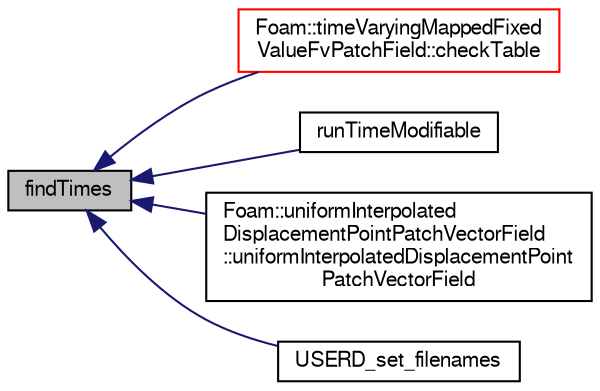 digraph "findTimes"
{
  bgcolor="transparent";
  edge [fontname="FreeSans",fontsize="10",labelfontname="FreeSans",labelfontsize="10"];
  node [fontname="FreeSans",fontsize="10",shape=record];
  rankdir="LR";
  Node19344 [label="findTimes",height=0.2,width=0.4,color="black", fillcolor="grey75", style="filled", fontcolor="black"];
  Node19344 -> Node19345 [dir="back",color="midnightblue",fontsize="10",style="solid",fontname="FreeSans"];
  Node19345 [label="Foam::timeVaryingMappedFixed\lValueFvPatchField::checkTable",height=0.2,width=0.4,color="red",URL="$a22282.html#a89f63f29ad3b1f1081f9bc42599fef27",tooltip="Find boundary data inbetween current time and interpolate. "];
  Node19344 -> Node19347 [dir="back",color="midnightblue",fontsize="10",style="solid",fontname="FreeSans"];
  Node19347 [label="runTimeModifiable",height=0.2,width=0.4,color="black",URL="$a26350.html#a6b0d82b6a40b7f9c7627d6ccffd54c82",tooltip="Supports re-reading. "];
  Node19344 -> Node19348 [dir="back",color="midnightblue",fontsize="10",style="solid",fontname="FreeSans"];
  Node19348 [label="Foam::uniformInterpolated\lDisplacementPointPatchVectorField\l::uniformInterpolatedDisplacementPoint\lPatchVectorField",height=0.2,width=0.4,color="black",URL="$a23422.html#a357a1bb9b7d4efe3512c84fa6f1afd46",tooltip="Construct from patch, internal field and dictionary. "];
  Node19344 -> Node19349 [dir="back",color="midnightblue",fontsize="10",style="solid",fontname="FreeSans"];
  Node19349 [label="USERD_set_filenames",height=0.2,width=0.4,color="black",URL="$a19154.html#a73e62bcf05487bf34312374703ecfed5"];
}
